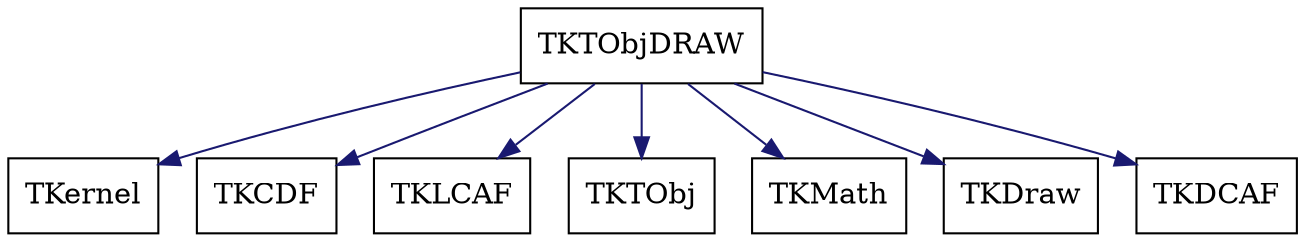 digraph schema_TKTObjDRAW
{
	TKTObjDRAW [ URL = "toolkit_tktobjdraw.html", shape = box ]
	TKernel [ URL = "toolkit_tkernel.html" , shape = box ]
	TKTObjDRAW -> TKernel [ color = "midnightblue", style = "solid" ]
	TKCDF [ URL = "toolkit_tkcdf.html" , shape = box ]
	TKTObjDRAW -> TKCDF [ color = "midnightblue", style = "solid" ]
	TKLCAF [ URL = "toolkit_tklcaf.html" , shape = box ]
	TKTObjDRAW -> TKLCAF [ color = "midnightblue", style = "solid" ]
	TKTObj [ URL = "toolkit_tktobj.html" , shape = box ]
	TKTObjDRAW -> TKTObj [ color = "midnightblue", style = "solid" ]
	TKMath [ URL = "toolkit_tkmath.html" , shape = box ]
	TKTObjDRAW -> TKMath [ color = "midnightblue", style = "solid" ]
	TKDraw [ URL = "toolkit_tkdraw.html" , shape = box ]
	TKTObjDRAW -> TKDraw [ color = "midnightblue", style = "solid" ]
	TKDCAF [ URL = "toolkit_tkdcaf.html" , shape = box ]
	TKTObjDRAW -> TKDCAF [ color = "midnightblue", style = "solid" ]
	aspect = 1
}
